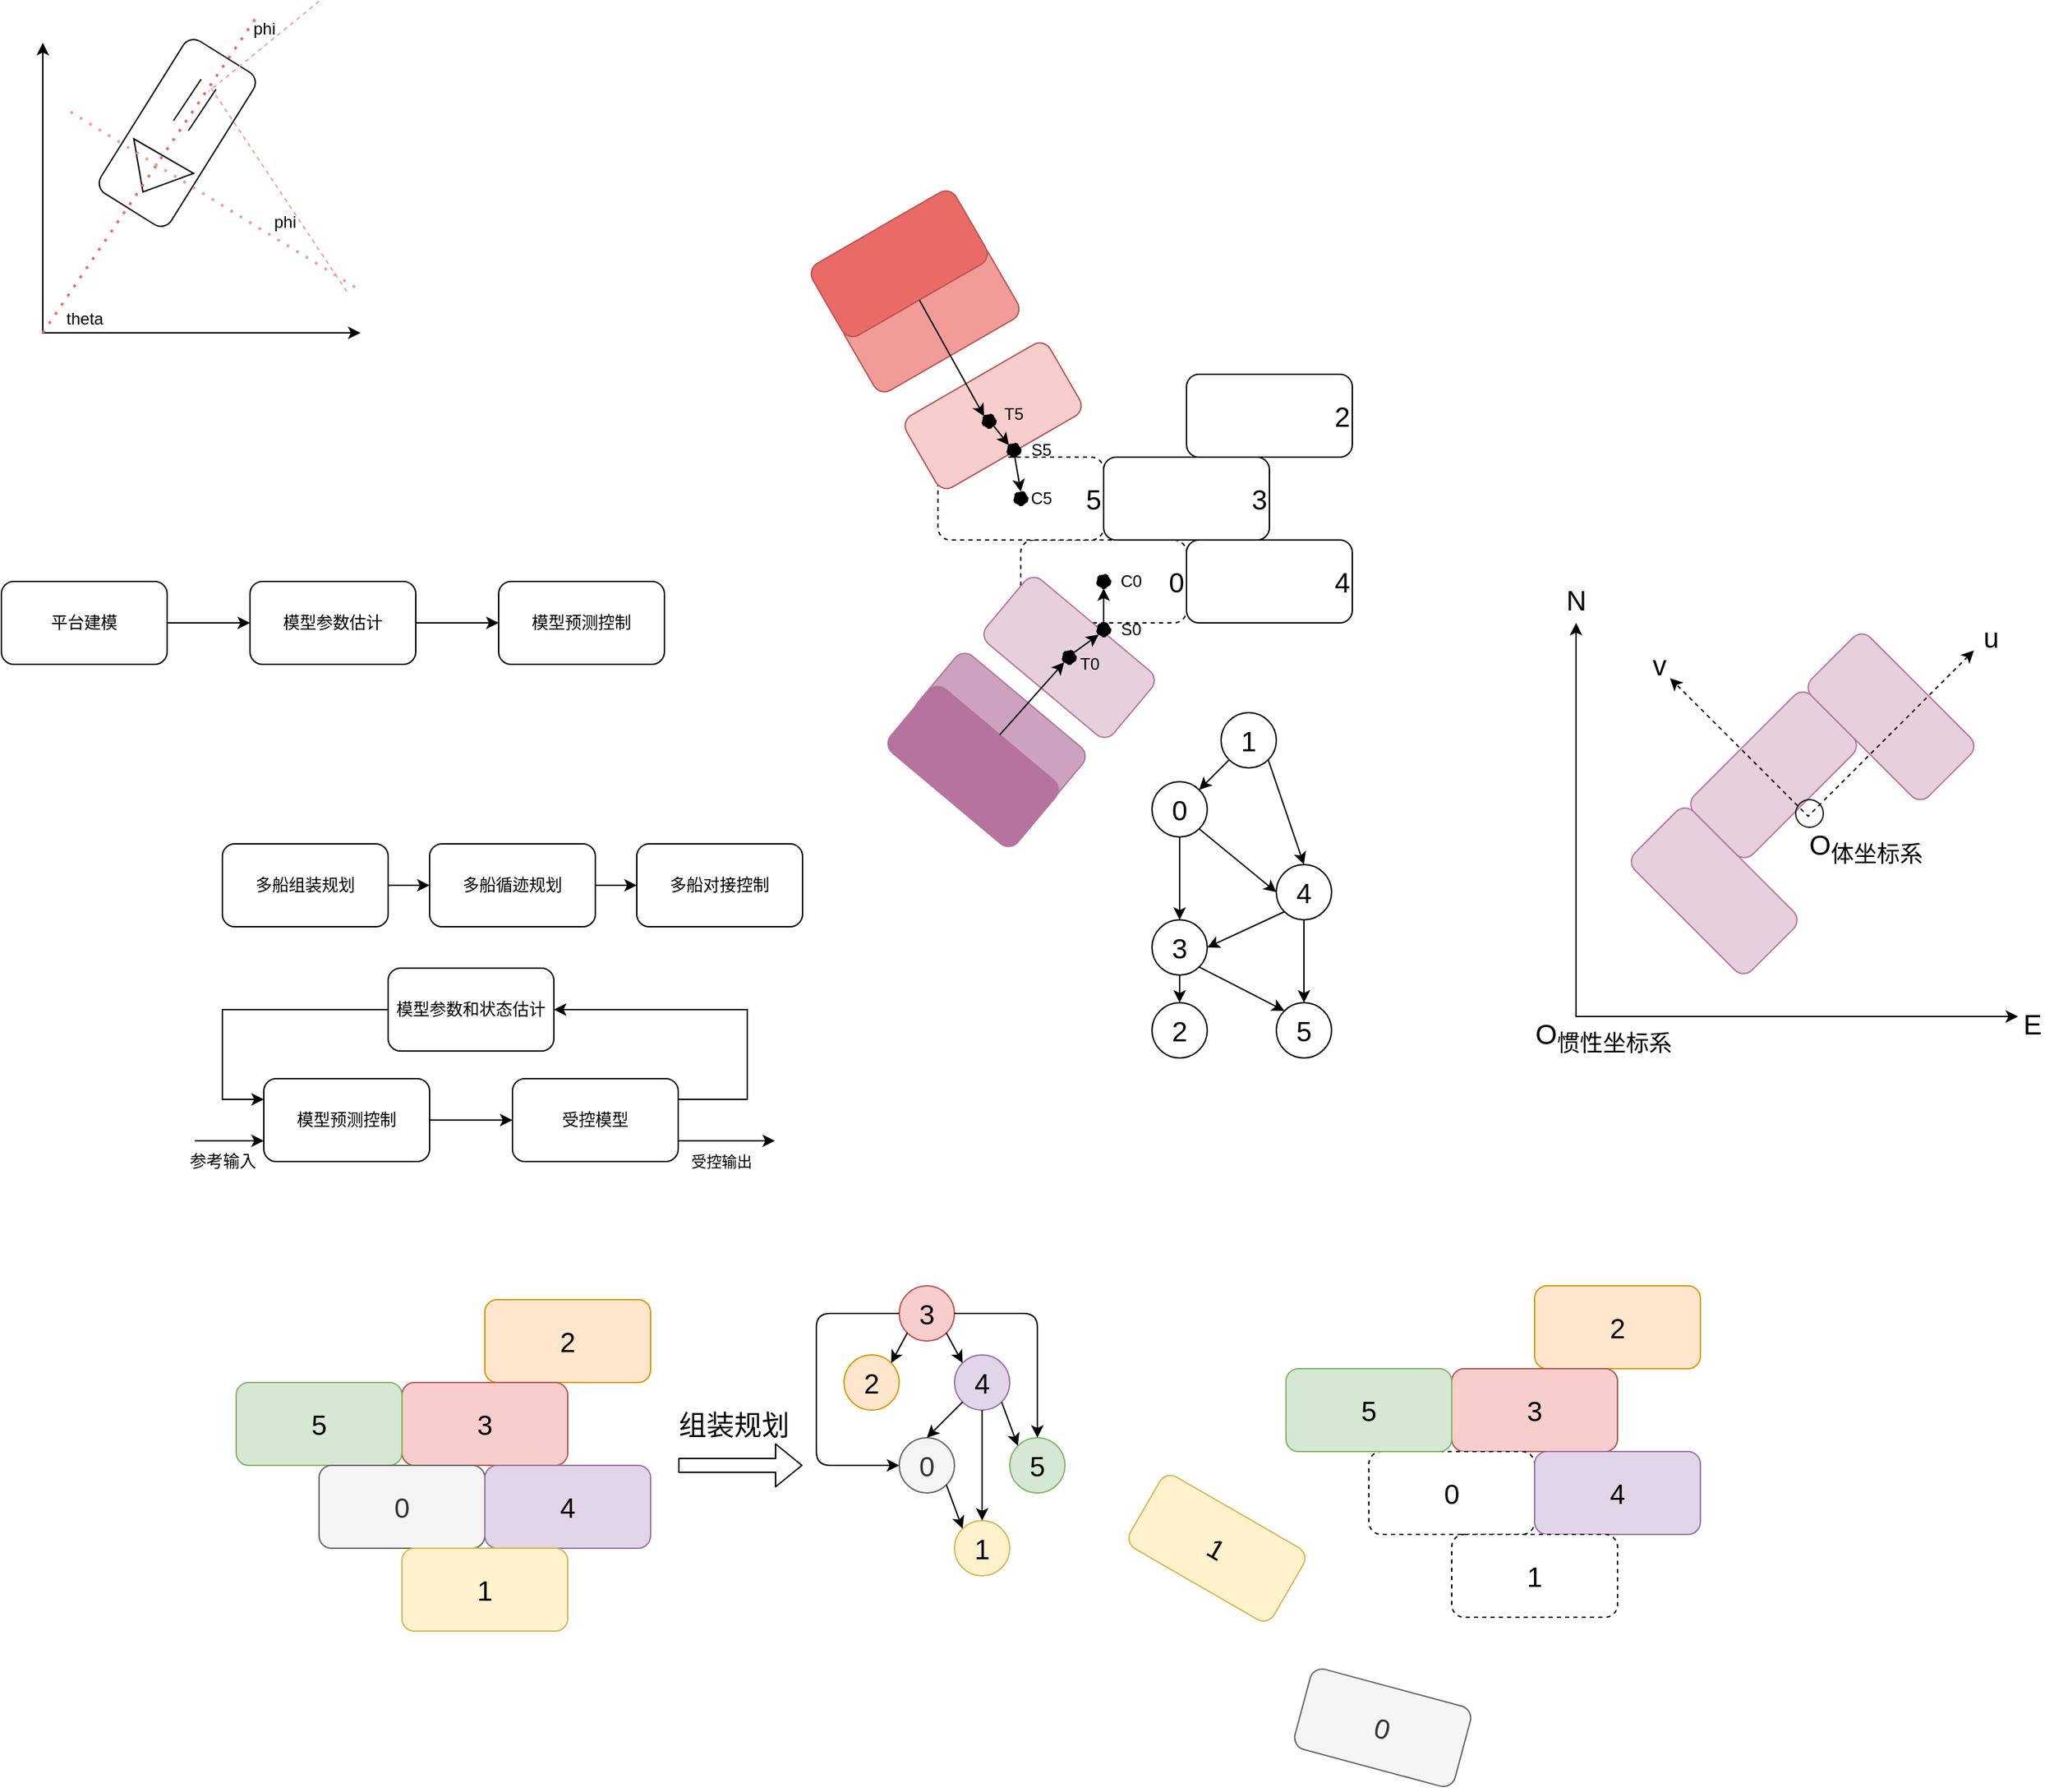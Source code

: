 <mxfile version="14.4.9" type="github">
  <diagram id="FAXyD-47zuVyecQbrcSH" name="Page-1">
    <mxGraphModel dx="890" dy="2463" grid="1" gridSize="10" guides="1" tooltips="1" connect="1" arrows="1" fold="1" page="1" pageScale="1" pageWidth="827" pageHeight="1169" math="0" shadow="0">
      <root>
        <mxCell id="0" />
        <mxCell id="1" parent="0" />
        <mxCell id="AAXRU6-8ZTAmclravYHT-68" value="&lt;font style=&quot;font-size: 20px&quot;&gt;&amp;nbsp; &amp;nbsp; &amp;nbsp; &amp;nbsp; &amp;nbsp; &amp;nbsp; &amp;nbsp; &amp;nbsp; &amp;nbsp; &amp;nbsp;0&lt;/font&gt;" style="rounded=1;whiteSpace=wrap;html=1;dashed=1;" parent="1" vertex="1">
          <mxGeometry x="828" y="330" width="120" height="60" as="geometry" />
        </mxCell>
        <mxCell id="AAXRU6-8ZTAmclravYHT-96" value="" style="rounded=1;whiteSpace=wrap;html=1;rotation=-140;strokeColor=#B5739D;fillColor=#E6D0DE;" parent="1" vertex="1">
          <mxGeometry x="803" y="385" width="120" height="60" as="geometry" />
        </mxCell>
        <mxCell id="AAXRU6-8ZTAmclravYHT-94" value="" style="rounded=1;whiteSpace=wrap;html=1;rotation=-140;strokeColor=#B5739D;fillColor=#CDA2BE;" parent="1" vertex="1">
          <mxGeometry x="753" y="440" width="120" height="60" as="geometry" />
        </mxCell>
        <mxCell id="AAXRU6-8ZTAmclravYHT-84" value="" style="rounded=1;whiteSpace=wrap;html=1;strokeColor=#b85450;rotation=-30;fillColor=#F19C99;" parent="1" vertex="1">
          <mxGeometry x="703" y="140" width="120" height="60" as="geometry" />
        </mxCell>
        <mxCell id="AAXRU6-8ZTAmclravYHT-67" value="&lt;font style=&quot;font-size: 20px&quot;&gt;&amp;nbsp; &amp;nbsp; &amp;nbsp; &amp;nbsp; &amp;nbsp; &amp;nbsp; &amp;nbsp; &amp;nbsp; &amp;nbsp; &amp;nbsp;5&lt;/font&gt;" style="rounded=1;whiteSpace=wrap;html=1;dashed=1;" parent="1" vertex="1">
          <mxGeometry x="768" y="270" width="120" height="60" as="geometry" />
        </mxCell>
        <mxCell id="AAXRU6-8ZTAmclravYHT-72" value="" style="rounded=1;whiteSpace=wrap;html=1;fillColor=#f8cecc;strokeColor=#b85450;rotation=-30;" parent="1" vertex="1">
          <mxGeometry x="748" y="210" width="120" height="60" as="geometry" />
        </mxCell>
        <mxCell id="AAXRU6-8ZTAmclravYHT-3" value="" style="edgeStyle=orthogonalEdgeStyle;rounded=0;orthogonalLoop=1;jettySize=auto;html=1;" parent="1" source="AAXRU6-8ZTAmclravYHT-1" target="AAXRU6-8ZTAmclravYHT-2" edge="1">
          <mxGeometry relative="1" as="geometry" />
        </mxCell>
        <mxCell id="AAXRU6-8ZTAmclravYHT-1" value="平台建模" style="rounded=1;whiteSpace=wrap;html=1;" parent="1" vertex="1">
          <mxGeometry x="90" y="360" width="120" height="60" as="geometry" />
        </mxCell>
        <mxCell id="AAXRU6-8ZTAmclravYHT-6" value="" style="edgeStyle=orthogonalEdgeStyle;rounded=0;orthogonalLoop=1;jettySize=auto;html=1;" parent="1" source="AAXRU6-8ZTAmclravYHT-2" target="AAXRU6-8ZTAmclravYHT-5" edge="1">
          <mxGeometry relative="1" as="geometry" />
        </mxCell>
        <mxCell id="AAXRU6-8ZTAmclravYHT-2" value="模型参数估计" style="rounded=1;whiteSpace=wrap;html=1;" parent="1" vertex="1">
          <mxGeometry x="270" y="360" width="120" height="60" as="geometry" />
        </mxCell>
        <mxCell id="AAXRU6-8ZTAmclravYHT-5" value="模型预测控制" style="whiteSpace=wrap;html=1;rounded=1;" parent="1" vertex="1">
          <mxGeometry x="450" y="360" width="120" height="60" as="geometry" />
        </mxCell>
        <mxCell id="AAXRU6-8ZTAmclravYHT-9" value="" style="edgeStyle=orthogonalEdgeStyle;rounded=0;orthogonalLoop=1;jettySize=auto;html=1;" parent="1" source="AAXRU6-8ZTAmclravYHT-7" target="AAXRU6-8ZTAmclravYHT-8" edge="1">
          <mxGeometry relative="1" as="geometry" />
        </mxCell>
        <mxCell id="AAXRU6-8ZTAmclravYHT-7" value="多船组装规划" style="rounded=1;whiteSpace=wrap;html=1;" parent="1" vertex="1">
          <mxGeometry x="250" y="550" width="120" height="60" as="geometry" />
        </mxCell>
        <mxCell id="AAXRU6-8ZTAmclravYHT-20" value="" style="edgeStyle=orthogonalEdgeStyle;rounded=0;orthogonalLoop=1;jettySize=auto;html=1;" parent="1" source="AAXRU6-8ZTAmclravYHT-8" target="AAXRU6-8ZTAmclravYHT-19" edge="1">
          <mxGeometry relative="1" as="geometry" />
        </mxCell>
        <mxCell id="AAXRU6-8ZTAmclravYHT-8" value="多船循迹规划" style="whiteSpace=wrap;html=1;rounded=1;" parent="1" vertex="1">
          <mxGeometry x="400" y="550" width="120" height="60" as="geometry" />
        </mxCell>
        <mxCell id="AAXRU6-8ZTAmclravYHT-15" value="" style="edgeStyle=orthogonalEdgeStyle;rounded=0;orthogonalLoop=1;jettySize=auto;html=1;" parent="1" source="AAXRU6-8ZTAmclravYHT-10" target="AAXRU6-8ZTAmclravYHT-11" edge="1">
          <mxGeometry relative="1" as="geometry" />
        </mxCell>
        <mxCell id="AAXRU6-8ZTAmclravYHT-10" value="模型预测控制" style="rounded=1;whiteSpace=wrap;html=1;" parent="1" vertex="1">
          <mxGeometry x="280" y="720" width="120" height="60" as="geometry" />
        </mxCell>
        <mxCell id="AAXRU6-8ZTAmclravYHT-11" value="受控模型" style="rounded=1;whiteSpace=wrap;html=1;" parent="1" vertex="1">
          <mxGeometry x="460" y="720" width="120" height="60" as="geometry" />
        </mxCell>
        <mxCell id="AAXRU6-8ZTAmclravYHT-13" value="" style="endArrow=classic;html=1;entryX=0;entryY=0.75;entryDx=0;entryDy=0;" parent="1" target="AAXRU6-8ZTAmclravYHT-10" edge="1">
          <mxGeometry width="50" height="50" relative="1" as="geometry">
            <mxPoint x="230" y="765" as="sourcePoint" />
            <mxPoint x="370" y="780" as="targetPoint" />
          </mxGeometry>
        </mxCell>
        <mxCell id="AAXRU6-8ZTAmclravYHT-14" value="参考输入" style="text;html=1;align=center;verticalAlign=middle;resizable=0;points=[];autosize=1;" parent="1" vertex="1">
          <mxGeometry x="220" y="770" width="60" height="20" as="geometry" />
        </mxCell>
        <mxCell id="AAXRU6-8ZTAmclravYHT-16" value="" style="endArrow=classic;html=1;exitX=1;exitY=0.75;exitDx=0;exitDy=0;" parent="1" source="AAXRU6-8ZTAmclravYHT-11" edge="1">
          <mxGeometry width="50" height="50" relative="1" as="geometry">
            <mxPoint x="600" y="760" as="sourcePoint" />
            <mxPoint x="650" y="765" as="targetPoint" />
            <Array as="points" />
          </mxGeometry>
        </mxCell>
        <mxCell id="AAXRU6-8ZTAmclravYHT-17" value="受控输出" style="edgeLabel;html=1;align=center;verticalAlign=middle;resizable=0;points=[];" parent="AAXRU6-8ZTAmclravYHT-16" vertex="1" connectable="0">
          <mxGeometry x="0.04" y="1" relative="1" as="geometry">
            <mxPoint x="-6" y="16" as="offset" />
          </mxGeometry>
        </mxCell>
        <mxCell id="AAXRU6-8ZTAmclravYHT-19" value="多船对接控制" style="whiteSpace=wrap;html=1;rounded=1;" parent="1" vertex="1">
          <mxGeometry x="550" y="550" width="120" height="60" as="geometry" />
        </mxCell>
        <mxCell id="AAXRU6-8ZTAmclravYHT-21" value="&lt;div class=&quot;O0&quot; style=&quot;margin-top: 0pt ; margin-bottom: 0pt ; margin-left: 0.38in ; text-indent: -0.38in&quot;&gt;模型参数和状态估计&lt;/div&gt;" style="rounded=1;whiteSpace=wrap;html=1;" parent="1" vertex="1">
          <mxGeometry x="370" y="640" width="120" height="60" as="geometry" />
        </mxCell>
        <mxCell id="AAXRU6-8ZTAmclravYHT-22" value="" style="endArrow=classic;html=1;entryX=1;entryY=0.5;entryDx=0;entryDy=0;rounded=0;exitX=1;exitY=0.25;exitDx=0;exitDy=0;" parent="1" source="AAXRU6-8ZTAmclravYHT-11" target="AAXRU6-8ZTAmclravYHT-21" edge="1">
          <mxGeometry width="50" height="50" relative="1" as="geometry">
            <mxPoint x="600" y="740" as="sourcePoint" />
            <mxPoint x="640" y="740" as="targetPoint" />
            <Array as="points">
              <mxPoint x="630" y="735" />
              <mxPoint x="630" y="670" />
            </Array>
          </mxGeometry>
        </mxCell>
        <mxCell id="AAXRU6-8ZTAmclravYHT-23" value="" style="endArrow=classic;html=1;exitX=0;exitY=0.5;exitDx=0;exitDy=0;entryX=0;entryY=0.25;entryDx=0;entryDy=0;rounded=0;" parent="1" source="AAXRU6-8ZTAmclravYHT-21" target="AAXRU6-8ZTAmclravYHT-10" edge="1">
          <mxGeometry width="50" height="50" relative="1" as="geometry">
            <mxPoint x="390" y="830" as="sourcePoint" />
            <mxPoint x="440" y="780" as="targetPoint" />
            <Array as="points">
              <mxPoint x="250" y="670" />
              <mxPoint x="250" y="735" />
            </Array>
          </mxGeometry>
        </mxCell>
        <mxCell id="AAXRU6-8ZTAmclravYHT-24" value="&lt;font style=&quot;font-size: 20px&quot;&gt;2&lt;/font&gt;" style="rounded=1;whiteSpace=wrap;html=1;fillColor=#ffe6cc;strokeColor=#d79b00;" parent="1" vertex="1">
          <mxGeometry x="440" y="880" width="120" height="60" as="geometry" />
        </mxCell>
        <mxCell id="AAXRU6-8ZTAmclravYHT-25" value="&lt;font style=&quot;font-size: 20px&quot;&gt;3&lt;/font&gt;" style="rounded=1;whiteSpace=wrap;html=1;fillColor=#f8cecc;strokeColor=#b85450;" parent="1" vertex="1">
          <mxGeometry x="380" y="940" width="120" height="60" as="geometry" />
        </mxCell>
        <mxCell id="AAXRU6-8ZTAmclravYHT-26" value="&lt;font style=&quot;font-size: 20px&quot;&gt;5&lt;/font&gt;" style="rounded=1;whiteSpace=wrap;html=1;fillColor=#d5e8d4;strokeColor=#82b366;" parent="1" vertex="1">
          <mxGeometry x="260" y="940" width="120" height="60" as="geometry" />
        </mxCell>
        <mxCell id="AAXRU6-8ZTAmclravYHT-27" value="&lt;font style=&quot;font-size: 20px&quot;&gt;0&lt;/font&gt;" style="rounded=1;whiteSpace=wrap;html=1;fillColor=#f5f5f5;strokeColor=#666666;fontColor=#333333;" parent="1" vertex="1">
          <mxGeometry x="320" y="1000" width="120" height="60" as="geometry" />
        </mxCell>
        <mxCell id="AAXRU6-8ZTAmclravYHT-28" value="&lt;font style=&quot;font-size: 20px&quot;&gt;4&lt;/font&gt;" style="rounded=1;whiteSpace=wrap;html=1;fillColor=#e1d5e7;strokeColor=#9673a6;" parent="1" vertex="1">
          <mxGeometry x="440" y="1000" width="120" height="60" as="geometry" />
        </mxCell>
        <mxCell id="AAXRU6-8ZTAmclravYHT-29" value="&lt;font style=&quot;font-size: 20px&quot;&gt;1&lt;/font&gt;" style="rounded=1;whiteSpace=wrap;html=1;fillColor=#fff2cc;strokeColor=#d6b656;" parent="1" vertex="1">
          <mxGeometry x="380" y="1060" width="120" height="60" as="geometry" />
        </mxCell>
        <mxCell id="AAXRU6-8ZTAmclravYHT-31" value="" style="shape=flexArrow;endArrow=classic;html=1;" parent="1" edge="1">
          <mxGeometry width="50" height="50" relative="1" as="geometry">
            <mxPoint x="580" y="1000" as="sourcePoint" />
            <mxPoint x="670" y="1000" as="targetPoint" />
          </mxGeometry>
        </mxCell>
        <mxCell id="AAXRU6-8ZTAmclravYHT-32" value="&lt;font style=&quot;font-size: 20px&quot;&gt;组装规划&lt;/font&gt;" style="text;html=1;align=center;verticalAlign=middle;resizable=0;points=[];autosize=1;" parent="1" vertex="1">
          <mxGeometry x="570" y="960" width="100" height="20" as="geometry" />
        </mxCell>
        <mxCell id="AAXRU6-8ZTAmclravYHT-35" value="&lt;font style=&quot;font-size: 20px&quot;&gt;3&lt;/font&gt;" style="ellipse;whiteSpace=wrap;html=1;aspect=fixed;fillColor=#f8cecc;strokeColor=#b85450;" parent="1" vertex="1">
          <mxGeometry x="740" y="870" width="40" height="40" as="geometry" />
        </mxCell>
        <mxCell id="AAXRU6-8ZTAmclravYHT-36" value="&lt;font style=&quot;font-size: 20px&quot;&gt;2&lt;/font&gt;" style="ellipse;whiteSpace=wrap;html=1;aspect=fixed;fillColor=#ffe6cc;strokeColor=#d79b00;" parent="1" vertex="1">
          <mxGeometry x="700" y="920" width="40" height="40" as="geometry" />
        </mxCell>
        <mxCell id="AAXRU6-8ZTAmclravYHT-37" value="&lt;font style=&quot;font-size: 20px&quot;&gt;4&lt;/font&gt;" style="ellipse;whiteSpace=wrap;html=1;aspect=fixed;fillColor=#e1d5e7;strokeColor=#9673a6;" parent="1" vertex="1">
          <mxGeometry x="780" y="920" width="40" height="40" as="geometry" />
        </mxCell>
        <mxCell id="AAXRU6-8ZTAmclravYHT-39" value="&lt;font style=&quot;font-size: 20px&quot;&gt;0&lt;/font&gt;" style="ellipse;whiteSpace=wrap;html=1;aspect=fixed;fillColor=#f5f5f5;strokeColor=#666666;fontColor=#333333;" parent="1" vertex="1">
          <mxGeometry x="740" y="980" width="40" height="40" as="geometry" />
        </mxCell>
        <mxCell id="AAXRU6-8ZTAmclravYHT-40" value="&lt;font style=&quot;font-size: 20px&quot;&gt;5&lt;/font&gt;" style="ellipse;whiteSpace=wrap;html=1;aspect=fixed;fillColor=#d5e8d4;strokeColor=#82b366;" parent="1" vertex="1">
          <mxGeometry x="820" y="980" width="40" height="40" as="geometry" />
        </mxCell>
        <mxCell id="AAXRU6-8ZTAmclravYHT-41" value="&lt;font style=&quot;font-size: 20px&quot;&gt;1&lt;/font&gt;" style="ellipse;whiteSpace=wrap;html=1;aspect=fixed;fillColor=#fff2cc;strokeColor=#d6b656;" parent="1" vertex="1">
          <mxGeometry x="780" y="1040" width="40" height="40" as="geometry" />
        </mxCell>
        <mxCell id="AAXRU6-8ZTAmclravYHT-42" value="" style="endArrow=classic;html=1;exitX=1;exitY=1;exitDx=0;exitDy=0;entryX=0;entryY=0;entryDx=0;entryDy=0;" parent="1" source="AAXRU6-8ZTAmclravYHT-35" target="AAXRU6-8ZTAmclravYHT-37" edge="1">
          <mxGeometry width="50" height="50" relative="1" as="geometry">
            <mxPoint x="910" y="900" as="sourcePoint" />
            <mxPoint x="830" y="850" as="targetPoint" />
          </mxGeometry>
        </mxCell>
        <mxCell id="AAXRU6-8ZTAmclravYHT-43" value="" style="endArrow=classic;html=1;exitX=1;exitY=0.5;exitDx=0;exitDy=0;entryX=0.5;entryY=0;entryDx=0;entryDy=0;" parent="1" source="AAXRU6-8ZTAmclravYHT-35" target="AAXRU6-8ZTAmclravYHT-40" edge="1">
          <mxGeometry width="50" height="50" relative="1" as="geometry">
            <mxPoint x="830" y="1010" as="sourcePoint" />
            <mxPoint x="880" y="960" as="targetPoint" />
            <Array as="points">
              <mxPoint x="840" y="890" />
            </Array>
          </mxGeometry>
        </mxCell>
        <mxCell id="AAXRU6-8ZTAmclravYHT-44" value="" style="endArrow=classic;html=1;exitX=0;exitY=1;exitDx=0;exitDy=0;entryX=1;entryY=0;entryDx=0;entryDy=0;" parent="1" source="AAXRU6-8ZTAmclravYHT-35" target="AAXRU6-8ZTAmclravYHT-36" edge="1">
          <mxGeometry width="50" height="50" relative="1" as="geometry">
            <mxPoint x="810" y="1010" as="sourcePoint" />
            <mxPoint x="860" y="960" as="targetPoint" />
          </mxGeometry>
        </mxCell>
        <mxCell id="AAXRU6-8ZTAmclravYHT-45" value="" style="endArrow=classic;html=1;exitX=0;exitY=0.5;exitDx=0;exitDy=0;entryX=0;entryY=0.5;entryDx=0;entryDy=0;" parent="1" source="AAXRU6-8ZTAmclravYHT-35" target="AAXRU6-8ZTAmclravYHT-39" edge="1">
          <mxGeometry width="50" height="50" relative="1" as="geometry">
            <mxPoint x="810" y="1010" as="sourcePoint" />
            <mxPoint x="860" y="960" as="targetPoint" />
            <Array as="points">
              <mxPoint x="680" y="890" />
              <mxPoint x="680" y="1000" />
            </Array>
          </mxGeometry>
        </mxCell>
        <mxCell id="AAXRU6-8ZTAmclravYHT-46" value="" style="endArrow=classic;html=1;exitX=0;exitY=1;exitDx=0;exitDy=0;entryX=0.5;entryY=0;entryDx=0;entryDy=0;" parent="1" source="AAXRU6-8ZTAmclravYHT-37" target="AAXRU6-8ZTAmclravYHT-39" edge="1">
          <mxGeometry width="50" height="50" relative="1" as="geometry">
            <mxPoint x="810" y="1010" as="sourcePoint" />
            <mxPoint x="860" y="960" as="targetPoint" />
          </mxGeometry>
        </mxCell>
        <mxCell id="AAXRU6-8ZTAmclravYHT-47" value="" style="endArrow=classic;html=1;exitX=1;exitY=1;exitDx=0;exitDy=0;entryX=0;entryY=0;entryDx=0;entryDy=0;" parent="1" source="AAXRU6-8ZTAmclravYHT-37" target="AAXRU6-8ZTAmclravYHT-40" edge="1">
          <mxGeometry width="50" height="50" relative="1" as="geometry">
            <mxPoint x="810" y="1010" as="sourcePoint" />
            <mxPoint x="860" y="960" as="targetPoint" />
          </mxGeometry>
        </mxCell>
        <mxCell id="AAXRU6-8ZTAmclravYHT-48" value="" style="endArrow=classic;html=1;exitX=0.5;exitY=1;exitDx=0;exitDy=0;entryX=0.5;entryY=0;entryDx=0;entryDy=0;" parent="1" source="AAXRU6-8ZTAmclravYHT-37" target="AAXRU6-8ZTAmclravYHT-41" edge="1">
          <mxGeometry width="50" height="50" relative="1" as="geometry">
            <mxPoint x="810" y="1010" as="sourcePoint" />
            <mxPoint x="860" y="960" as="targetPoint" />
          </mxGeometry>
        </mxCell>
        <mxCell id="AAXRU6-8ZTAmclravYHT-49" value="" style="endArrow=classic;html=1;exitX=1;exitY=1;exitDx=0;exitDy=0;entryX=0;entryY=0;entryDx=0;entryDy=0;" parent="1" source="AAXRU6-8ZTAmclravYHT-39" target="AAXRU6-8ZTAmclravYHT-41" edge="1">
          <mxGeometry width="50" height="50" relative="1" as="geometry">
            <mxPoint x="810" y="1010" as="sourcePoint" />
            <mxPoint x="860" y="960" as="targetPoint" />
          </mxGeometry>
        </mxCell>
        <mxCell id="AAXRU6-8ZTAmclravYHT-50" value="&lt;font style=&quot;font-size: 20px&quot;&gt;1&lt;/font&gt;" style="ellipse;whiteSpace=wrap;html=1;aspect=fixed;" parent="1" vertex="1">
          <mxGeometry x="973" y="455" width="40" height="40" as="geometry" />
        </mxCell>
        <mxCell id="AAXRU6-8ZTAmclravYHT-51" value="&lt;font style=&quot;font-size: 20px&quot;&gt;0&lt;/font&gt;" style="ellipse;whiteSpace=wrap;html=1;aspect=fixed;" parent="1" vertex="1">
          <mxGeometry x="923" y="505" width="40" height="40" as="geometry" />
        </mxCell>
        <mxCell id="AAXRU6-8ZTAmclravYHT-52" value="&lt;font style=&quot;font-size: 20px&quot;&gt;4&lt;/font&gt;" style="ellipse;whiteSpace=wrap;html=1;aspect=fixed;" parent="1" vertex="1">
          <mxGeometry x="1013" y="565" width="40" height="40" as="geometry" />
        </mxCell>
        <mxCell id="AAXRU6-8ZTAmclravYHT-53" value="&lt;font style=&quot;font-size: 20px&quot;&gt;3&lt;/font&gt;" style="ellipse;whiteSpace=wrap;html=1;aspect=fixed;" parent="1" vertex="1">
          <mxGeometry x="923" y="605" width="40" height="40" as="geometry" />
        </mxCell>
        <mxCell id="AAXRU6-8ZTAmclravYHT-54" value="&lt;font style=&quot;font-size: 20px&quot;&gt;5&lt;/font&gt;" style="ellipse;whiteSpace=wrap;html=1;aspect=fixed;" parent="1" vertex="1">
          <mxGeometry x="1013" y="665" width="40" height="40" as="geometry" />
        </mxCell>
        <mxCell id="AAXRU6-8ZTAmclravYHT-55" value="&lt;font style=&quot;font-size: 20px&quot;&gt;2&lt;/font&gt;" style="ellipse;whiteSpace=wrap;html=1;aspect=fixed;" parent="1" vertex="1">
          <mxGeometry x="923" y="665" width="40" height="40" as="geometry" />
        </mxCell>
        <mxCell id="AAXRU6-8ZTAmclravYHT-56" value="" style="endArrow=classic;html=1;exitX=0;exitY=1;exitDx=0;exitDy=0;entryX=1;entryY=0;entryDx=0;entryDy=0;" parent="1" source="AAXRU6-8ZTAmclravYHT-50" target="AAXRU6-8ZTAmclravYHT-51" edge="1">
          <mxGeometry width="50" height="50" relative="1" as="geometry">
            <mxPoint x="943" y="445" as="sourcePoint" />
            <mxPoint x="993" y="395" as="targetPoint" />
          </mxGeometry>
        </mxCell>
        <mxCell id="AAXRU6-8ZTAmclravYHT-57" value="" style="endArrow=classic;html=1;exitX=1;exitY=1;exitDx=0;exitDy=0;entryX=0.5;entryY=0;entryDx=0;entryDy=0;" parent="1" source="AAXRU6-8ZTAmclravYHT-50" target="AAXRU6-8ZTAmclravYHT-52" edge="1">
          <mxGeometry width="50" height="50" relative="1" as="geometry">
            <mxPoint x="1013" y="495" as="sourcePoint" />
            <mxPoint x="1063" y="445" as="targetPoint" />
          </mxGeometry>
        </mxCell>
        <mxCell id="AAXRU6-8ZTAmclravYHT-58" value="" style="endArrow=classic;html=1;exitX=1;exitY=1;exitDx=0;exitDy=0;entryX=0;entryY=0.5;entryDx=0;entryDy=0;" parent="1" source="AAXRU6-8ZTAmclravYHT-51" target="AAXRU6-8ZTAmclravYHT-52" edge="1">
          <mxGeometry width="50" height="50" relative="1" as="geometry">
            <mxPoint x="1043" y="515" as="sourcePoint" />
            <mxPoint x="1093" y="465" as="targetPoint" />
          </mxGeometry>
        </mxCell>
        <mxCell id="AAXRU6-8ZTAmclravYHT-59" value="" style="endArrow=classic;html=1;exitX=0.5;exitY=1;exitDx=0;exitDy=0;entryX=0.5;entryY=0;entryDx=0;entryDy=0;" parent="1" source="AAXRU6-8ZTAmclravYHT-51" target="AAXRU6-8ZTAmclravYHT-53" edge="1">
          <mxGeometry width="50" height="50" relative="1" as="geometry">
            <mxPoint x="823" y="635" as="sourcePoint" />
            <mxPoint x="873" y="585" as="targetPoint" />
          </mxGeometry>
        </mxCell>
        <mxCell id="AAXRU6-8ZTAmclravYHT-60" value="" style="endArrow=classic;html=1;exitX=0.5;exitY=1;exitDx=0;exitDy=0;entryX=0.5;entryY=0;entryDx=0;entryDy=0;" parent="1" source="AAXRU6-8ZTAmclravYHT-53" target="AAXRU6-8ZTAmclravYHT-55" edge="1">
          <mxGeometry width="50" height="50" relative="1" as="geometry">
            <mxPoint x="973.0" y="695" as="sourcePoint" />
            <mxPoint x="973.0" y="755" as="targetPoint" />
          </mxGeometry>
        </mxCell>
        <mxCell id="AAXRU6-8ZTAmclravYHT-61" value="" style="endArrow=classic;html=1;exitX=0;exitY=1;exitDx=0;exitDy=0;entryX=1;entryY=0.5;entryDx=0;entryDy=0;" parent="1" source="AAXRU6-8ZTAmclravYHT-52" target="AAXRU6-8ZTAmclravYHT-53" edge="1">
          <mxGeometry width="50" height="50" relative="1" as="geometry">
            <mxPoint x="823" y="635" as="sourcePoint" />
            <mxPoint x="873" y="585" as="targetPoint" />
          </mxGeometry>
        </mxCell>
        <mxCell id="AAXRU6-8ZTAmclravYHT-62" value="" style="endArrow=classic;html=1;exitX=0.5;exitY=1;exitDx=0;exitDy=0;entryX=0.5;entryY=0;entryDx=0;entryDy=0;" parent="1" source="AAXRU6-8ZTAmclravYHT-52" target="AAXRU6-8ZTAmclravYHT-54" edge="1">
          <mxGeometry width="50" height="50" relative="1" as="geometry">
            <mxPoint x="1023" y="625" as="sourcePoint" />
            <mxPoint x="1073" y="575" as="targetPoint" />
          </mxGeometry>
        </mxCell>
        <mxCell id="AAXRU6-8ZTAmclravYHT-63" value="" style="endArrow=classic;html=1;exitX=1;exitY=1;exitDx=0;exitDy=0;entryX=0;entryY=0;entryDx=0;entryDy=0;" parent="1" source="AAXRU6-8ZTAmclravYHT-53" target="AAXRU6-8ZTAmclravYHT-54" edge="1">
          <mxGeometry width="50" height="50" relative="1" as="geometry">
            <mxPoint x="823" y="635" as="sourcePoint" />
            <mxPoint x="873" y="585" as="targetPoint" />
          </mxGeometry>
        </mxCell>
        <mxCell id="AAXRU6-8ZTAmclravYHT-64" value="&lt;font style=&quot;font-size: 20px&quot;&gt;&amp;nbsp; &amp;nbsp; &amp;nbsp; &amp;nbsp; &amp;nbsp; &amp;nbsp; &amp;nbsp; &amp;nbsp; &amp;nbsp; &amp;nbsp;2&lt;/font&gt;" style="rounded=1;whiteSpace=wrap;html=1;" parent="1" vertex="1">
          <mxGeometry x="948" y="210" width="120" height="60" as="geometry" />
        </mxCell>
        <mxCell id="AAXRU6-8ZTAmclravYHT-65" value="&lt;font style=&quot;font-size: 20px&quot;&gt;&amp;nbsp; &amp;nbsp; &amp;nbsp; &amp;nbsp; &amp;nbsp; &amp;nbsp; &amp;nbsp; &amp;nbsp; &amp;nbsp; &amp;nbsp;3&lt;/font&gt;" style="rounded=1;whiteSpace=wrap;html=1;" parent="1" vertex="1">
          <mxGeometry x="888" y="270" width="120" height="60" as="geometry" />
        </mxCell>
        <mxCell id="AAXRU6-8ZTAmclravYHT-66" value="&lt;font style=&quot;font-size: 20px&quot;&gt;&amp;nbsp; &amp;nbsp; &amp;nbsp; &amp;nbsp; &amp;nbsp; &amp;nbsp; &amp;nbsp; &amp;nbsp; &amp;nbsp; &amp;nbsp;4&lt;/font&gt;" style="rounded=1;whiteSpace=wrap;html=1;" parent="1" vertex="1">
          <mxGeometry x="948" y="330" width="120" height="60" as="geometry" />
        </mxCell>
        <mxCell id="AAXRU6-8ZTAmclravYHT-70" value="" style="ellipse;whiteSpace=wrap;html=1;aspect=fixed;dashed=1;fillColor=#000000;" parent="1" vertex="1">
          <mxGeometry x="823" y="295" width="10" height="10" as="geometry" />
        </mxCell>
        <mxCell id="AAXRU6-8ZTAmclravYHT-71" value="" style="rounded=1;whiteSpace=wrap;html=1;strokeColor=#b85450;rotation=-30;fillColor=#EA6B66;" parent="1" vertex="1">
          <mxGeometry x="680" y="100" width="120" height="60" as="geometry" />
        </mxCell>
        <mxCell id="AAXRU6-8ZTAmclravYHT-74" value="" style="ellipse;whiteSpace=wrap;html=1;aspect=fixed;dashed=1;fillColor=#000000;" parent="1" vertex="1">
          <mxGeometry x="800" y="239" width="10" height="10" as="geometry" />
        </mxCell>
        <mxCell id="AAXRU6-8ZTAmclravYHT-76" value="" style="endArrow=classic;html=1;entryX=0;entryY=0;entryDx=0;entryDy=0;rounded=0;" parent="1" source="AAXRU6-8ZTAmclravYHT-71" target="AAXRU6-8ZTAmclravYHT-74" edge="1">
          <mxGeometry width="50" height="50" relative="1" as="geometry">
            <mxPoint x="758" y="140" as="sourcePoint" />
            <mxPoint x="824.464" y="296.464" as="targetPoint" />
            <Array as="points" />
          </mxGeometry>
        </mxCell>
        <mxCell id="AAXRU6-8ZTAmclravYHT-77" value="" style="ellipse;whiteSpace=wrap;html=1;aspect=fixed;dashed=1;fillColor=#000000;" parent="1" vertex="1">
          <mxGeometry x="818" y="260" width="10" height="10" as="geometry" />
        </mxCell>
        <mxCell id="AAXRU6-8ZTAmclravYHT-79" value="" style="endArrow=classic;html=1;exitX=1;exitY=1;exitDx=0;exitDy=0;entryX=0;entryY=0;entryDx=0;entryDy=0;" parent="1" source="AAXRU6-8ZTAmclravYHT-74" target="AAXRU6-8ZTAmclravYHT-77" edge="1">
          <mxGeometry width="50" height="50" relative="1" as="geometry">
            <mxPoint x="758" y="300" as="sourcePoint" />
            <mxPoint x="808" y="250" as="targetPoint" />
          </mxGeometry>
        </mxCell>
        <mxCell id="AAXRU6-8ZTAmclravYHT-80" value="" style="endArrow=classic;html=1;entryX=0.5;entryY=0;entryDx=0;entryDy=0;exitX=0.5;exitY=1;exitDx=0;exitDy=0;" parent="1" source="AAXRU6-8ZTAmclravYHT-72" target="AAXRU6-8ZTAmclravYHT-70" edge="1">
          <mxGeometry width="50" height="50" relative="1" as="geometry">
            <mxPoint x="758" y="300" as="sourcePoint" />
            <mxPoint x="808" y="250" as="targetPoint" />
          </mxGeometry>
        </mxCell>
        <mxCell id="AAXRU6-8ZTAmclravYHT-81" value="T5" style="text;html=1;strokeColor=none;fillColor=none;align=center;verticalAlign=middle;whiteSpace=wrap;rounded=0;" parent="1" vertex="1">
          <mxGeometry x="803" y="229" width="40" height="20" as="geometry" />
        </mxCell>
        <mxCell id="AAXRU6-8ZTAmclravYHT-82" value="S5" style="text;html=1;strokeColor=none;fillColor=none;align=center;verticalAlign=middle;whiteSpace=wrap;rounded=0;" parent="1" vertex="1">
          <mxGeometry x="823" y="255" width="40" height="20" as="geometry" />
        </mxCell>
        <mxCell id="AAXRU6-8ZTAmclravYHT-83" value="C5" style="text;html=1;strokeColor=none;fillColor=none;align=center;verticalAlign=middle;whiteSpace=wrap;rounded=0;" parent="1" vertex="1">
          <mxGeometry x="823" y="290" width="40" height="20" as="geometry" />
        </mxCell>
        <mxCell id="AAXRU6-8ZTAmclravYHT-86" value="" style="ellipse;whiteSpace=wrap;html=1;aspect=fixed;dashed=1;fillColor=#000000;" parent="1" vertex="1">
          <mxGeometry x="883" y="355" width="10" height="10" as="geometry" />
        </mxCell>
        <mxCell id="AAXRU6-8ZTAmclravYHT-87" value="" style="ellipse;whiteSpace=wrap;html=1;aspect=fixed;dashed=1;fillColor=#000000;" parent="1" vertex="1">
          <mxGeometry x="883" y="390" width="10" height="10" as="geometry" />
        </mxCell>
        <mxCell id="AAXRU6-8ZTAmclravYHT-88" value="" style="ellipse;whiteSpace=wrap;html=1;aspect=fixed;dashed=1;fillColor=#000000;" parent="1" vertex="1">
          <mxGeometry x="858" y="410" width="10" height="10" as="geometry" />
        </mxCell>
        <mxCell id="AAXRU6-8ZTAmclravYHT-90" value="" style="endArrow=classic;html=1;exitX=1;exitY=0;exitDx=0;exitDy=0;entryX=0;entryY=1;entryDx=0;entryDy=0;" parent="1" source="AAXRU6-8ZTAmclravYHT-88" target="AAXRU6-8ZTAmclravYHT-87" edge="1">
          <mxGeometry width="50" height="50" relative="1" as="geometry">
            <mxPoint x="878" y="360" as="sourcePoint" />
            <mxPoint x="928" y="310" as="targetPoint" />
          </mxGeometry>
        </mxCell>
        <mxCell id="AAXRU6-8ZTAmclravYHT-91" value="" style="endArrow=classic;html=1;exitX=0.5;exitY=1;exitDx=0;exitDy=0;entryX=0.5;entryY=1;entryDx=0;entryDy=0;" parent="1" source="AAXRU6-8ZTAmclravYHT-68" target="AAXRU6-8ZTAmclravYHT-86" edge="1">
          <mxGeometry width="50" height="50" relative="1" as="geometry">
            <mxPoint x="878" y="360" as="sourcePoint" />
            <mxPoint x="928" y="310" as="targetPoint" />
          </mxGeometry>
        </mxCell>
        <mxCell id="AAXRU6-8ZTAmclravYHT-92" value="" style="rounded=1;whiteSpace=wrap;html=1;rotation=-140;strokeColor=#B5739D;fillColor=#B5739D;" parent="1" vertex="1">
          <mxGeometry x="733.5" y="464" width="120" height="60" as="geometry" />
        </mxCell>
        <mxCell id="AAXRU6-8ZTAmclravYHT-93" value="" style="endArrow=classic;html=1;entryX=0;entryY=1;entryDx=0;entryDy=0;exitX=0.5;exitY=1;exitDx=0;exitDy=0;" parent="1" source="AAXRU6-8ZTAmclravYHT-92" target="AAXRU6-8ZTAmclravYHT-88" edge="1">
          <mxGeometry width="50" height="50" relative="1" as="geometry">
            <mxPoint x="928" y="470" as="sourcePoint" />
            <mxPoint x="928" y="310" as="targetPoint" />
          </mxGeometry>
        </mxCell>
        <mxCell id="AAXRU6-8ZTAmclravYHT-97" value="C0" style="text;html=1;strokeColor=none;fillColor=none;align=center;verticalAlign=middle;whiteSpace=wrap;rounded=0;" parent="1" vertex="1">
          <mxGeometry x="888" y="350" width="40" height="20" as="geometry" />
        </mxCell>
        <mxCell id="AAXRU6-8ZTAmclravYHT-98" value="S0" style="text;html=1;strokeColor=none;fillColor=none;align=center;verticalAlign=middle;whiteSpace=wrap;rounded=0;" parent="1" vertex="1">
          <mxGeometry x="888" y="385" width="40" height="20" as="geometry" />
        </mxCell>
        <mxCell id="AAXRU6-8ZTAmclravYHT-99" value="T0" style="text;html=1;strokeColor=none;fillColor=none;align=center;verticalAlign=middle;whiteSpace=wrap;rounded=0;" parent="1" vertex="1">
          <mxGeometry x="858" y="410" width="40" height="20" as="geometry" />
        </mxCell>
        <mxCell id="AAXRU6-8ZTAmclravYHT-102" value="" style="endArrow=classic;startArrow=classic;html=1;rounded=0;" parent="1" edge="1">
          <mxGeometry width="50" height="50" relative="1" as="geometry">
            <mxPoint x="1550" y="675" as="sourcePoint" />
            <mxPoint x="1230" y="390" as="targetPoint" />
            <Array as="points">
              <mxPoint x="1230" y="675" />
            </Array>
          </mxGeometry>
        </mxCell>
        <mxCell id="AAXRU6-8ZTAmclravYHT-103" value="&lt;span style=&quot;font-size: 20px&quot;&gt;E&lt;/span&gt;" style="text;html=1;align=center;verticalAlign=middle;resizable=0;points=[];autosize=1;" parent="1" vertex="1">
          <mxGeometry x="1545" y="670" width="30" height="20" as="geometry" />
        </mxCell>
        <mxCell id="AAXRU6-8ZTAmclravYHT-104" value="&lt;span style=&quot;color: rgb(0 , 0 , 0) ; font-family: &amp;#34;helvetica&amp;#34; ; font-size: 20px ; font-style: normal ; font-weight: normal ; letter-spacing: normal ; text-align: center ; text-indent: 0px ; text-transform: none ; word-spacing: 0px ; background-color: rgb(248 , 249 , 250) ; text-decoration: none ; display: inline ; float: none&quot;&gt;N&lt;/span&gt;" style="text;whiteSpace=wrap;html=1;" parent="1" vertex="1">
          <mxGeometry x="1221" y="355" width="40" height="30" as="geometry" />
        </mxCell>
        <mxCell id="AAXRU6-8ZTAmclravYHT-105" value="" style="rounded=1;whiteSpace=wrap;html=1;strokeColor=#B5739D;fillColor=#E6D0DE;rotation=-45;" parent="1" vertex="1">
          <mxGeometry x="1313" y="470" width="120" height="60" as="geometry" />
        </mxCell>
        <mxCell id="AAXRU6-8ZTAmclravYHT-106" value="" style="rounded=1;whiteSpace=wrap;html=1;strokeColor=#B5739D;fillColor=#E6D0DE;rotation=45;" parent="1" vertex="1">
          <mxGeometry x="1270" y="554" width="120" height="60" as="geometry" />
        </mxCell>
        <mxCell id="AAXRU6-8ZTAmclravYHT-107" value="" style="rounded=1;whiteSpace=wrap;html=1;strokeColor=#B5739D;fillColor=#E6D0DE;rotation=45;" parent="1" vertex="1">
          <mxGeometry x="1398" y="428" width="120" height="60" as="geometry" />
        </mxCell>
        <mxCell id="AAXRU6-8ZTAmclravYHT-109" value="" style="endArrow=classic;startArrow=classic;html=1;rounded=0;dashed=1;" parent="1" edge="1">
          <mxGeometry width="50" height="50" relative="1" as="geometry">
            <mxPoint x="1518" y="410" as="sourcePoint" />
            <mxPoint x="1298" y="430" as="targetPoint" />
            <Array as="points">
              <mxPoint x="1398" y="530" />
            </Array>
          </mxGeometry>
        </mxCell>
        <mxCell id="AAXRU6-8ZTAmclravYHT-110" value="" style="ellipse;whiteSpace=wrap;html=1;aspect=fixed;fillColor=none;strokeColor=#1A1A1A;" parent="1" vertex="1">
          <mxGeometry x="1389" y="518" width="20" height="20" as="geometry" />
        </mxCell>
        <mxCell id="AAXRU6-8ZTAmclravYHT-112" value="&lt;font style=&quot;font-size: 20px&quot;&gt;O&lt;sub&gt;体坐标系&lt;/sub&gt;&lt;/font&gt;" style="text;html=1;strokeColor=none;fillColor=none;align=center;verticalAlign=middle;whiteSpace=wrap;rounded=0;" parent="1" vertex="1">
          <mxGeometry x="1390" y="538" width="100" height="30" as="geometry" />
        </mxCell>
        <mxCell id="AAXRU6-8ZTAmclravYHT-113" value="&lt;font style=&quot;font-size: 20px&quot;&gt;O&lt;sub&gt;惯性坐标系&lt;/sub&gt;&lt;/font&gt;" style="text;html=1;strokeColor=none;fillColor=none;align=center;verticalAlign=middle;whiteSpace=wrap;rounded=0;" parent="1" vertex="1">
          <mxGeometry x="1180" y="670" width="140" height="40" as="geometry" />
        </mxCell>
        <mxCell id="AAXRU6-8ZTAmclravYHT-114" value="&lt;font style=&quot;font-size: 20px&quot;&gt;v&lt;/font&gt;" style="text;html=1;align=center;verticalAlign=middle;resizable=0;points=[];autosize=1;" parent="1" vertex="1">
          <mxGeometry x="1275" y="410" width="30" height="20" as="geometry" />
        </mxCell>
        <mxCell id="AAXRU6-8ZTAmclravYHT-115" value="&lt;font style=&quot;font-size: 20px&quot;&gt;u&lt;/font&gt;" style="text;html=1;align=center;verticalAlign=middle;resizable=0;points=[];autosize=1;" parent="1" vertex="1">
          <mxGeometry x="1515" y="390" width="30" height="20" as="geometry" />
        </mxCell>
        <mxCell id="t31sdYyMzuBuFM77u9on-1" value="" style="rounded=1;whiteSpace=wrap;html=1;rotation=-58;" parent="1" vertex="1">
          <mxGeometry x="152.35" y="5.24" width="130" height="60" as="geometry" />
        </mxCell>
        <mxCell id="t31sdYyMzuBuFM77u9on-2" value="" style="endArrow=classic;startArrow=classic;html=1;rounded=0;" parent="1" edge="1">
          <mxGeometry width="50" height="50" relative="1" as="geometry">
            <mxPoint x="350" y="180" as="sourcePoint" />
            <mxPoint x="120" y="-30" as="targetPoint" />
            <Array as="points">
              <mxPoint x="120" y="180" />
            </Array>
          </mxGeometry>
        </mxCell>
        <mxCell id="t31sdYyMzuBuFM77u9on-3" value="" style="triangle;whiteSpace=wrap;html=1;rotation=120;" parent="1" vertex="1">
          <mxGeometry x="185" y="40" width="30" height="50" as="geometry" />
        </mxCell>
        <mxCell id="t31sdYyMzuBuFM77u9on-4" value="" style="shape=link;html=1;width=13;" parent="1" edge="1">
          <mxGeometry width="100" relative="1" as="geometry">
            <mxPoint x="240" as="sourcePoint" />
            <mxPoint x="220" y="30" as="targetPoint" />
          </mxGeometry>
        </mxCell>
        <mxCell id="t31sdYyMzuBuFM77u9on-5" value="" style="endArrow=none;dashed=1;html=1;dashPattern=1 3;strokeWidth=2;fillColor=#f8cecc;strokeColor=#EA6B66;" parent="1" edge="1">
          <mxGeometry width="50" height="50" relative="1" as="geometry">
            <mxPoint x="120" y="180" as="sourcePoint" />
            <mxPoint x="275" y="-49" as="targetPoint" />
          </mxGeometry>
        </mxCell>
        <mxCell id="t31sdYyMzuBuFM77u9on-6" value="" style="endArrow=none;dashed=1;html=1;dashPattern=1 3;strokeWidth=2;strokeColor=#F19C99;" parent="1" edge="1">
          <mxGeometry width="50" height="50" relative="1" as="geometry">
            <mxPoint x="140" y="20" as="sourcePoint" />
            <mxPoint x="351" y="150" as="targetPoint" />
          </mxGeometry>
        </mxCell>
        <mxCell id="t31sdYyMzuBuFM77u9on-7" value="" style="endArrow=none;dashed=1;html=1;strokeColor=#F19C99;" parent="1" edge="1">
          <mxGeometry width="50" height="50" relative="1" as="geometry">
            <mxPoint x="340" y="150" as="sourcePoint" />
            <mxPoint x="240" as="targetPoint" />
          </mxGeometry>
        </mxCell>
        <mxCell id="t31sdYyMzuBuFM77u9on-8" value="phi" style="text;html=1;align=center;verticalAlign=middle;resizable=0;points=[];autosize=1;" parent="1" vertex="1">
          <mxGeometry x="280" y="90" width="30" height="20" as="geometry" />
        </mxCell>
        <mxCell id="t31sdYyMzuBuFM77u9on-9" value="" style="endArrow=none;dashed=1;html=1;strokeColor=#F19C99;" parent="1" edge="1">
          <mxGeometry width="50" height="50" relative="1" as="geometry">
            <mxPoint x="320" y="-60" as="sourcePoint" />
            <mxPoint x="240" y="5.24" as="targetPoint" />
          </mxGeometry>
        </mxCell>
        <mxCell id="t31sdYyMzuBuFM77u9on-10" value="phi" style="text;html=1;align=center;verticalAlign=middle;resizable=0;points=[];autosize=1;" parent="1" vertex="1">
          <mxGeometry x="265" y="-50" width="30" height="20" as="geometry" />
        </mxCell>
        <mxCell id="t31sdYyMzuBuFM77u9on-11" value="theta" style="text;html=1;align=center;verticalAlign=middle;resizable=0;points=[];autosize=1;" parent="1" vertex="1">
          <mxGeometry x="130" y="160" width="40" height="20" as="geometry" />
        </mxCell>
        <mxCell id="tBQAYO-pkPGWsiekSiNa-7" value="&lt;font style=&quot;font-size: 20px&quot;&gt;2&lt;/font&gt;" style="rounded=1;whiteSpace=wrap;html=1;fillColor=#ffe6cc;strokeColor=#d79b00;" vertex="1" parent="1">
          <mxGeometry x="1200" y="870" width="120" height="60" as="geometry" />
        </mxCell>
        <mxCell id="tBQAYO-pkPGWsiekSiNa-8" value="&lt;font style=&quot;font-size: 20px&quot;&gt;3&lt;/font&gt;" style="rounded=1;whiteSpace=wrap;html=1;fillColor=#f8cecc;strokeColor=#b85450;" vertex="1" parent="1">
          <mxGeometry x="1140" y="930" width="120" height="60" as="geometry" />
        </mxCell>
        <mxCell id="tBQAYO-pkPGWsiekSiNa-10" value="&lt;font style=&quot;font-size: 20px&quot;&gt;0&lt;/font&gt;" style="rounded=1;whiteSpace=wrap;html=1;dashed=1;" vertex="1" parent="1">
          <mxGeometry x="1080" y="990" width="120" height="60" as="geometry" />
        </mxCell>
        <mxCell id="tBQAYO-pkPGWsiekSiNa-11" value="&lt;font style=&quot;font-size: 20px&quot;&gt;4&lt;/font&gt;" style="rounded=1;whiteSpace=wrap;html=1;fillColor=#e1d5e7;strokeColor=#9673a6;" vertex="1" parent="1">
          <mxGeometry x="1200" y="990" width="120" height="60" as="geometry" />
        </mxCell>
        <mxCell id="tBQAYO-pkPGWsiekSiNa-12" value="&lt;font style=&quot;font-size: 20px&quot;&gt;1&lt;/font&gt;" style="rounded=1;whiteSpace=wrap;html=1;dashed=1;" vertex="1" parent="1">
          <mxGeometry x="1140" y="1050" width="120" height="60" as="geometry" />
        </mxCell>
        <mxCell id="tBQAYO-pkPGWsiekSiNa-14" value="&lt;font style=&quot;font-size: 20px&quot;&gt;1&lt;/font&gt;" style="rounded=1;whiteSpace=wrap;html=1;fillColor=#fff2cc;strokeColor=#d6b656;rotation=30;" vertex="1" parent="1">
          <mxGeometry x="910" y="1030" width="120" height="60" as="geometry" />
        </mxCell>
        <mxCell id="tBQAYO-pkPGWsiekSiNa-15" value="&lt;font style=&quot;font-size: 20px&quot;&gt;5&lt;/font&gt;" style="rounded=1;whiteSpace=wrap;html=1;fillColor=#d5e8d4;strokeColor=#82b366;" vertex="1" parent="1">
          <mxGeometry x="1020" y="930" width="120" height="60" as="geometry" />
        </mxCell>
        <mxCell id="tBQAYO-pkPGWsiekSiNa-16" value="&lt;font style=&quot;font-size: 20px&quot;&gt;0&lt;/font&gt;" style="rounded=1;whiteSpace=wrap;html=1;fillColor=#f5f5f5;strokeColor=#666666;fontColor=#333333;rotation=15;" vertex="1" parent="1">
          <mxGeometry x="1030" y="1160" width="120" height="60" as="geometry" />
        </mxCell>
      </root>
    </mxGraphModel>
  </diagram>
</mxfile>
